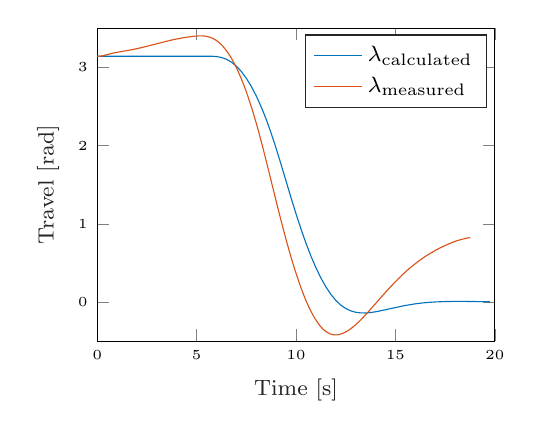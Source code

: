 % This file was created by matlab2tikz.
%
%The latest updates can be retrieved from
%  http://www.mathworks.com/matlabcentral/fileexchange/22022-matlab2tikz-matlab2tikz
%where you can also make suggestions and rate matlab2tikz.
%
\definecolor{mycolor1}{rgb}{0.0,0.447,0.741}%
\definecolor{mycolor2}{rgb}{0.85,0.325,0.098}%
%
\begin{tikzpicture}

\begin{axis}[%
width=5.05cm,
height=3.975cm,
at={(0cm,0cm)},
scale only axis,
xmin=0,
xmax=20,
xlabel style={font=\color{white!15!black}},
xlabel={\footnotesize{Time [s]}},
ymin=-0.5,
ymax=3.5,
ylabel style={font=\color{white!15!black}},
ylabel={\footnotesize{Travel [rad]}},
ticklabel style = {font = \tiny},
axis background/.style={fill=white},
legend style={legend cell align=left, align=left, draw=white!15!black, font = \footnotesize}
]
\addplot [color=mycolor1]
  table[row sep=crcr]{%
0	3.142\\
5.75	3.142\\
6	3.138\\
6.25	3.126\\
6.5	3.103\\
6.75	3.067\\
7	3.014\\
7.25	2.946\\
7.5	2.86\\
7.75	2.756\\
8	2.634\\
8.25	2.493\\
8.5	2.335\\
8.75	2.157\\
9	1.963\\
9.25	1.756\\
9.75	1.332\\
10	1.127\\
10.25	0.933\\
10.5	0.752\\
10.75	0.587\\
11	0.439\\
11.25	0.308\\
11.5	0.194\\
11.75	0.099\\
12	0.022\\
12.25	-0.038\\
12.5	-0.082\\
12.75	-0.112\\
13	-0.13\\
13.25	-0.138\\
13.5	-0.139\\
13.75	-0.133\\
14	-0.124\\
14.25	-0.111\\
15.5	-0.043\\
16	-0.022\\
16.5	-0.007\\
17	0.002\\
17.5	0.007\\
18	0.009\\
18.75	0.008\\
19.75	0.004\\
};
\addlegendentry{$\lambda{}_{\text{calculated}}$}

\addplot [color=mycolor2]
  table[row sep=crcr]{%
0	3.142\\
0.136	3.142\\
0.142	3.143\\
0.19	3.144\\
0.196	3.145\\
0.226	3.145\\
0.232	3.146\\
0.26	3.147\\
0.266	3.148\\
0.29	3.148\\
0.296	3.149\\
0.316	3.15\\
0.322	3.151\\
0.338	3.152\\
0.344	3.152\\
0.364	3.153\\
0.37	3.154\\
0.39	3.155\\
0.396	3.155\\
0.416	3.156\\
0.424	3.158\\
0.446	3.158\\
0.452	3.159\\
0.472	3.16\\
0.48	3.162\\
0.504	3.162\\
0.51	3.163\\
0.522	3.164\\
0.528	3.165\\
0.548	3.165\\
0.554	3.166\\
0.568	3.167\\
0.574	3.168\\
0.592	3.168\\
0.598	3.169\\
0.616	3.17\\
0.622	3.171\\
0.636	3.172\\
0.642	3.172\\
0.66	3.173\\
0.666	3.174\\
0.686	3.175\\
0.692	3.175\\
0.708	3.176\\
0.714	3.177\\
0.734	3.178\\
0.74	3.178\\
0.758	3.179\\
0.764	3.18\\
0.784	3.181\\
0.79	3.181\\
0.812	3.182\\
0.818	3.183\\
0.836	3.184\\
0.842	3.185\\
0.866	3.185\\
0.872	3.186\\
0.896	3.187\\
0.902	3.188\\
0.924	3.188\\
0.93	3.189\\
0.956	3.19\\
0.962	3.191\\
0.986	3.191\\
0.992	3.192\\
1.02	3.193\\
1.026	3.194\\
1.052	3.195\\
1.058	3.195\\
1.086	3.196\\
1.092	3.197\\
1.12	3.198\\
1.126	3.198\\
1.154	3.199\\
1.16	3.2\\
1.19	3.201\\
1.196	3.201\\
1.226	3.202\\
1.232	3.203\\
1.262	3.204\\
1.268	3.204\\
1.298	3.205\\
1.304	3.206\\
1.336	3.207\\
1.342	3.208\\
1.372	3.208\\
1.378	3.209\\
1.408	3.21\\
1.414	3.211\\
1.444	3.211\\
1.45	3.212\\
1.48	3.213\\
1.486	3.214\\
1.514	3.214\\
1.52	3.215\\
1.55	3.216\\
1.556	3.217\\
1.584	3.218\\
1.59	3.218\\
1.616	3.219\\
1.622	3.22\\
1.65	3.221\\
1.656	3.221\\
1.682	3.222\\
1.688	3.223\\
1.714	3.224\\
1.72	3.224\\
1.742	3.225\\
1.748	3.226\\
1.776	3.227\\
1.782	3.227\\
1.804	3.228\\
1.81	3.229\\
1.832	3.23\\
1.838	3.231\\
1.864	3.231\\
1.87	3.232\\
1.89	3.233\\
1.896	3.234\\
1.918	3.234\\
1.924	3.235\\
1.948	3.236\\
1.954	3.237\\
1.974	3.237\\
1.98	3.238\\
2.002	3.239\\
2.008	3.24\\
2.03	3.241\\
2.036	3.241\\
2.054	3.242\\
2.06	3.243\\
2.08	3.244\\
2.086	3.244\\
2.108	3.245\\
2.114	3.246\\
2.134	3.247\\
2.14	3.247\\
2.16	3.248\\
2.166	3.249\\
2.184	3.25\\
2.19	3.251\\
2.212	3.251\\
2.218	3.252\\
2.234	3.253\\
2.24	3.254\\
2.26	3.254\\
2.266	3.255\\
2.288	3.256\\
2.294	3.257\\
2.31	3.257\\
2.316	3.258\\
2.336	3.259\\
2.342	3.26\\
2.362	3.26\\
2.368	3.261\\
2.384	3.262\\
2.39	3.263\\
2.412	3.264\\
2.418	3.264\\
2.434	3.265\\
2.44	3.266\\
2.458	3.267\\
2.464	3.267\\
2.484	3.268\\
2.49	3.269\\
2.506	3.27\\
2.512	3.27\\
2.532	3.271\\
2.538	3.272\\
2.554	3.273\\
2.56	3.274\\
2.58	3.274\\
2.586	3.275\\
2.602	3.276\\
2.608	3.277\\
2.626	3.277\\
2.632	3.278\\
2.65	3.279\\
2.656	3.28\\
2.674	3.28\\
2.68	3.281\\
2.7	3.282\\
2.706	3.283\\
2.72	3.283\\
2.726	3.284\\
2.746	3.285\\
2.752	3.286\\
2.768	3.287\\
2.774	3.287\\
2.794	3.288\\
2.8	3.289\\
2.814	3.29\\
2.82	3.29\\
2.84	3.291\\
2.846	3.292\\
2.862	3.293\\
2.868	3.293\\
2.886	3.294\\
2.892	3.295\\
2.908	3.296\\
2.914	3.297\\
2.934	3.297\\
2.94	3.298\\
2.954	3.299\\
2.96	3.3\\
2.98	3.3\\
2.986	3.301\\
3	3.302\\
3.006	3.303\\
3.026	3.303\\
3.032	3.304\\
3.048	3.305\\
3.054	3.306\\
3.074	3.306\\
3.08	3.307\\
3.094	3.308\\
3.1	3.309\\
3.12	3.31\\
3.126	3.31\\
3.142	3.311\\
3.148	3.312\\
3.166	3.313\\
3.172	3.313\\
3.188	3.314\\
3.194	3.315\\
3.214	3.316\\
3.22	3.316\\
3.238	3.317\\
3.244	3.318\\
3.26	3.319\\
3.266	3.32\\
3.286	3.32\\
3.292	3.321\\
3.308	3.322\\
3.314	3.323\\
3.334	3.323\\
3.34	3.324\\
3.356	3.325\\
3.362	3.326\\
3.38	3.326\\
3.386	3.327\\
3.406	3.328\\
3.412	3.329\\
3.428	3.33\\
3.434	3.33\\
3.454	3.331\\
3.46	3.332\\
3.48	3.333\\
3.486	3.333\\
3.504	3.334\\
3.51	3.335\\
3.53	3.336\\
3.536	3.336\\
3.556	3.337\\
3.562	3.338\\
3.578	3.339\\
3.584	3.339\\
3.606	3.34\\
3.612	3.341\\
3.632	3.342\\
3.638	3.343\\
3.658	3.343\\
3.664	3.344\\
3.682	3.345\\
3.688	3.346\\
3.71	3.346\\
3.716	3.347\\
3.736	3.348\\
3.742	3.349\\
3.764	3.349\\
3.77	3.35\\
3.79	3.351\\
3.796	3.352\\
3.818	3.353\\
3.824	3.353\\
3.844	3.354\\
3.85	3.355\\
3.874	3.356\\
3.88	3.356\\
3.902	3.357\\
3.908	3.358\\
3.932	3.359\\
3.938	3.359\\
3.96	3.36\\
3.966	3.361\\
3.99	3.362\\
3.996	3.362\\
4.02	3.363\\
4.026	3.364\\
4.05	3.365\\
4.056	3.366\\
4.082	3.366\\
4.088	3.367\\
4.114	3.368\\
4.12	3.369\\
4.146	3.369\\
4.152	3.37\\
4.18	3.371\\
4.186	3.372\\
4.212	3.372\\
4.218	3.373\\
4.246	3.374\\
4.252	3.375\\
4.282	3.376\\
4.288	3.376\\
4.314	3.377\\
4.32	3.378\\
4.35	3.379\\
4.356	3.379\\
4.388	3.38\\
4.394	3.381\\
4.428	3.382\\
4.434	3.382\\
4.464	3.383\\
4.47	3.384\\
4.506	3.385\\
4.512	3.385\\
4.548	3.386\\
4.554	3.387\\
4.592	3.388\\
4.598	3.389\\
4.636	3.389\\
4.642	3.39\\
4.682	3.391\\
4.688	3.392\\
4.732	3.392\\
4.738	3.393\\
4.784	3.394\\
4.79	3.395\\
4.842	3.395\\
4.848	3.396\\
4.9	3.397\\
4.906	3.398\\
4.964	3.399\\
4.97	3.399\\
5.04	3.4\\
5.046	3.401\\
5.146	3.402\\
5.152	3.402\\
5.346	3.402\\
5.352	3.401\\
5.404	3.4\\
5.41	3.399\\
5.45	3.399\\
5.456	3.398\\
5.482	3.397\\
5.488	3.396\\
5.512	3.395\\
5.518	3.395\\
5.538	3.394\\
5.544	3.393\\
5.564	3.392\\
5.57	3.392\\
5.584	3.391\\
5.59	3.39\\
5.608	3.389\\
5.614	3.389\\
5.626	3.388\\
5.632	3.387\\
5.644	3.386\\
5.65	3.385\\
5.664	3.385\\
5.67	3.384\\
5.682	3.383\\
5.69	3.382\\
5.704	3.381\\
5.71	3.38\\
5.72	3.379\\
5.726	3.379\\
5.736	3.378\\
5.742	3.377\\
5.75	3.376\\
5.756	3.376\\
5.764	3.375\\
5.77	3.374\\
5.778	3.373\\
5.786	3.372\\
5.798	3.371\\
5.806	3.369\\
5.816	3.369\\
5.824	3.367\\
5.836	3.366\\
5.844	3.365\\
5.852	3.364\\
5.86	3.362\\
5.868	3.362\\
5.876	3.36\\
5.886	3.359\\
5.894	3.358\\
5.902	3.357\\
5.91	3.356\\
5.916	3.355\\
5.924	3.353\\
5.932	3.353\\
5.94	3.351\\
5.946	3.35\\
5.954	3.349\\
5.96	3.348\\
5.968	3.346\\
5.974	3.346\\
5.982	3.344\\
5.988	3.343\\
5.996	3.342\\
6	3.341\\
6.008	3.339\\
6.014	3.339\\
6.022	3.337\\
6.026	3.336\\
6.034	3.335\\
6.04	3.334\\
6.05	3.332\\
6.056	3.331\\
6.066	3.329\\
6.07	3.328\\
6.078	3.326\\
6.082	3.326\\
6.092	3.323\\
6.098	3.323\\
6.108	3.32\\
6.112	3.32\\
6.122	3.317\\
6.126	3.316\\
6.136	3.314\\
6.14	3.313\\
6.15	3.311\\
6.154	3.31\\
6.164	3.308\\
6.168	3.307\\
6.18	3.304\\
6.184	3.303\\
6.196	3.3\\
6.2	3.3\\
6.212	3.297\\
6.216	3.296\\
6.23	3.292\\
6.236	3.291\\
6.252	3.287\\
6.256	3.286\\
6.272	3.281\\
6.278	3.28\\
6.298	3.274\\
6.302	3.274\\
6.318	3.269\\
6.322	3.268\\
6.342	3.262\\
6.346	3.261\\
6.366	3.255\\
6.37	3.254\\
6.394	3.247\\
6.398	3.246\\
6.428	3.236\\
6.432	3.235\\
6.466	3.224\\
6.47	3.223\\
6.522	3.204\\
6.526	3.204\\
6.736	3.122\\
6.742	3.119\\
6.778	3.103\\
6.784	3.1\\
6.812	3.088\\
6.818	3.085\\
6.84	3.075\\
6.846	3.072\\
6.866	3.063\\
6.872	3.06\\
6.89	3.051\\
6.898	3.046\\
6.918	3.037\\
6.926	3.033\\
6.944	3.024\\
6.952	3.02\\
6.968	3.012\\
6.976	3.007\\
6.99	3.0\\
6.998	2.996\\
7.012	2.989\\
7.02	2.984\\
7.032	2.978\\
7.04	2.974\\
7.052	2.967\\
7.062	2.961\\
7.074	2.955\\
7.082	2.951\\
7.09	2.946\\
7.098	2.941\\
7.108	2.936\\
7.118	2.93\\
7.13	2.924\\
7.14	2.918\\
7.148	2.913\\
7.158	2.907\\
7.168	2.902\\
7.18	2.894\\
7.19	2.888\\
7.202	2.881\\
7.21	2.876\\
7.22	2.87\\
7.228	2.865\\
7.24	2.858\\
7.248	2.853\\
7.26	2.846\\
7.268	2.841\\
7.284	2.83\\
7.292	2.826\\
7.306	2.816\\
7.312	2.813\\
7.326	2.803\\
7.334	2.799\\
7.352	2.786\\
7.358	2.783\\
7.374	2.772\\
7.382	2.767\\
7.406	2.75\\
7.412	2.747\\
7.432	2.733\\
7.438	2.729\\
7.462	2.712\\
7.468	2.708\\
7.498	2.687\\
7.504	2.683\\
7.544	2.654\\
7.55	2.65\\
7.796	2.46\\
7.804	2.453\\
7.836	2.427\\
7.844	2.42\\
7.868	2.4\\
7.876	2.393\\
7.896	2.376\\
7.904	2.369\\
7.922	2.354\\
7.932	2.345\\
7.952	2.328\\
7.962	2.319\\
7.98	2.303\\
7.99	2.294\\
8.006	2.28\\
8.016	2.271\\
8.028	2.26\\
8.038	2.251\\
8.052	2.239\\
8.062	2.23\\
8.072	2.22\\
8.082	2.211\\
8.094	2.2\\
8.106	2.189\\
8.116	2.18\\
8.128	2.168\\
8.14	2.158\\
8.152	2.146\\
8.164	2.135\\
8.178	2.121\\
8.188	2.112\\
8.202	2.098\\
8.212	2.089\\
8.226	2.075\\
8.236	2.066\\
8.25	2.052\\
8.26	2.043\\
8.276	2.027\\
8.286	2.018\\
8.302	2.002\\
8.31	1.994\\
8.326	1.978\\
8.336	1.969\\
8.354	1.95\\
8.362	1.943\\
8.378	1.927\\
8.386	1.919\\
8.404	1.901\\
8.412	1.893\\
8.432	1.872\\
8.44	1.865\\
8.46	1.844\\
8.468	1.836\\
8.488	1.815\\
8.496	1.808\\
8.518	1.785\\
8.526	1.777\\
8.546	1.756\\
8.554	1.749\\
8.578	1.723\\
8.586	1.716\\
8.608	1.693\\
8.616	1.685\\
8.64	1.66\\
8.648	1.652\\
8.672	1.627\\
8.68	1.619\\
8.704	1.594\\
8.712	1.586\\
8.736	1.561\\
8.744	1.553\\
8.77	1.526\\
8.778	1.518\\
8.802	1.493\\
8.81	1.485\\
8.834	1.46\\
8.842	1.452\\
8.866	1.427\\
8.874	1.419\\
8.898	1.394\\
8.906	1.386\\
8.93	1.361\\
8.938	1.353\\
8.96	1.33\\
8.968	1.322\\
8.99	1.299\\
8.998	1.292\\
9.02	1.269\\
9.028	1.261\\
9.048	1.24\\
9.056	1.233\\
9.076	1.212\\
9.084	1.204\\
9.104	1.183\\
9.112	1.176\\
9.13	1.157\\
9.138	1.15\\
9.156	1.131\\
9.164	1.124\\
9.182	1.105\\
9.19	1.098\\
9.206	1.081\\
9.214	1.074\\
9.23	1.058\\
9.238	1.05\\
9.254	1.034\\
9.262	1.026\\
9.278	1.01\\
9.288	1.001\\
9.304	0.985\\
9.314	0.976\\
9.33	0.96\\
9.34	0.95\\
9.354	0.936\\
9.364	0.927\\
9.38	0.911\\
9.39	0.902\\
9.402	0.89\\
9.412	0.881\\
9.426	0.867\\
9.436	0.858\\
9.448	0.847\\
9.458	0.838\\
9.47	0.826\\
9.48	0.817\\
9.492	0.805\\
9.504	0.795\\
9.516	0.783\\
9.528	0.772\\
9.54	0.761\\
9.552	0.75\\
9.564	0.739\\
9.578	0.726\\
9.588	0.717\\
9.6	0.706\\
9.612	0.695\\
9.628	0.681\\
9.638	0.672\\
9.652	0.66\\
9.662	0.65\\
9.678	0.637\\
9.688	0.627\\
9.704	0.614\\
9.714	0.604\\
9.734	0.588\\
9.744	0.578\\
9.766	0.56\\
9.776	0.551\\
9.8	0.531\\
9.808	0.524\\
9.83	0.505\\
9.838	0.499\\
9.866	0.476\\
9.874	0.469\\
9.908	0.441\\
9.916	0.434\\
9.972	0.39\\
9.98	0.383\\
10.172	0.237\\
10.178	0.233\\
10.216	0.206\\
10.222	0.202\\
10.252	0.18\\
10.258	0.176\\
10.282	0.16\\
10.288	0.156\\
10.308	0.142\\
10.314	0.138\\
10.332	0.126\\
10.338	0.122\\
10.354	0.111\\
10.362	0.107\\
10.38	0.094\\
10.388	0.09\\
10.404	0.079\\
10.41	0.075\\
10.422	0.067\\
10.43	0.063\\
10.444	0.054\\
10.452	0.049\\
10.464	0.041\\
10.472	0.037\\
10.484	0.029\\
10.492	0.025\\
10.504	0.017\\
10.514	0.012\\
10.526	0.004\\
10.536	-0.002\\
10.546	-0.008\\
10.554	-0.012\\
10.564	-0.018\\
10.574	-0.024\\
10.582	-0.028\\
10.592	-0.034\\
10.602	-0.04\\
10.614	-0.046\\
10.624	-0.052\\
10.636	-0.058\\
10.644	-0.063\\
10.656	-0.069\\
10.664	-0.074\\
10.676	-0.08\\
10.684	-0.084\\
10.698	-0.091\\
10.706	-0.096\\
10.72	-0.103\\
10.728	-0.107\\
10.746	-0.116\\
10.754	-0.12\\
10.774	-0.13\\
10.782	-0.134\\
10.804	-0.144\\
10.81	-0.147\\
10.83	-0.156\\
10.836	-0.16\\
10.86	-0.17\\
10.866	-0.173\\
10.894	-0.186\\
10.9	-0.189\\
10.946	-0.208\\
10.952	-0.211\\
11.152	-0.286\\
11.156	-0.287\\
11.188	-0.298\\
11.192	-0.298\\
11.22	-0.308\\
11.224	-0.308\\
11.246	-0.315\\
11.25	-0.316\\
11.272	-0.323\\
11.276	-0.324\\
11.292	-0.328\\
11.296	-0.329\\
11.312	-0.334\\
11.316	-0.334\\
11.33	-0.338\\
11.334	-0.339\\
11.348	-0.343\\
11.352	-0.344\\
11.366	-0.347\\
11.372	-0.348\\
11.386	-0.352\\
11.392	-0.353\\
11.406	-0.357\\
11.412	-0.357\\
11.424	-0.36\\
11.43	-0.361\\
11.442	-0.364\\
11.448	-0.365\\
11.46	-0.368\\
11.466	-0.369\\
11.476	-0.371\\
11.482	-0.372\\
11.492	-0.374\\
11.498	-0.375\\
11.506	-0.377\\
11.512	-0.377\\
11.522	-0.38\\
11.528	-0.38\\
11.536	-0.382\\
11.542	-0.383\\
11.55	-0.384\\
11.556	-0.385\\
11.564	-0.387\\
11.57	-0.387\\
11.578	-0.389\\
11.586	-0.39\\
11.594	-0.391\\
11.602	-0.392\\
11.61	-0.393\\
11.618	-0.394\\
11.624	-0.395\\
11.63	-0.396\\
11.638	-0.397\\
11.648	-0.398\\
11.656	-0.4\\
11.668	-0.4\\
11.676	-0.402\\
11.688	-0.403\\
11.694	-0.403\\
11.702	-0.404\\
11.708	-0.405\\
11.718	-0.406\\
11.724	-0.407\\
11.734	-0.407\\
11.74	-0.408\\
11.754	-0.409\\
11.76	-0.41\\
11.772	-0.41\\
11.778	-0.411\\
11.792	-0.412\\
11.798	-0.413\\
11.816	-0.413\\
11.822	-0.414\\
11.844	-0.415\\
11.85	-0.416\\
11.882	-0.416\\
11.888	-0.417\\
11.94	-0.418\\
11.946	-0.419\\
12.076	-0.418\\
12.082	-0.417\\
12.118	-0.416\\
12.124	-0.416\\
12.152	-0.415\\
12.158	-0.414\\
12.18	-0.413\\
12.186	-0.413\\
12.206	-0.412\\
12.212	-0.411\\
12.228	-0.41\\
12.234	-0.41\\
12.248	-0.409\\
12.254	-0.408\\
12.266	-0.407\\
12.272	-0.407\\
12.286	-0.406\\
12.292	-0.405\\
12.304	-0.404\\
12.312	-0.403\\
12.326	-0.402\\
12.332	-0.401\\
12.342	-0.4\\
12.348	-0.4\\
12.356	-0.399\\
12.362	-0.398\\
12.372	-0.397\\
12.378	-0.397\\
12.386	-0.396\\
12.392	-0.395\\
12.398	-0.394\\
12.404	-0.393\\
12.412	-0.393\\
12.418	-0.392\\
12.426	-0.391\\
12.434	-0.39\\
12.444	-0.389\\
12.452	-0.387\\
12.462	-0.387\\
12.47	-0.385\\
12.48	-0.384\\
12.488	-0.383\\
12.496	-0.382\\
12.504	-0.38\\
12.514	-0.38\\
12.522	-0.378\\
12.53	-0.377\\
12.538	-0.376\\
12.544	-0.375\\
12.552	-0.374\\
12.56	-0.373\\
12.568	-0.371\\
12.576	-0.37\\
12.584	-0.369\\
12.59	-0.368\\
12.598	-0.367\\
12.604	-0.366\\
12.612	-0.364\\
12.618	-0.364\\
12.626	-0.362\\
12.632	-0.361\\
12.64	-0.36\\
12.646	-0.359\\
12.654	-0.357\\
12.66	-0.357\\
12.668	-0.355\\
12.674	-0.354\\
12.684	-0.352\\
12.692	-0.351\\
12.702	-0.349\\
12.708	-0.348\\
12.716	-0.347\\
12.722	-0.346\\
12.732	-0.344\\
12.738	-0.343\\
12.748	-0.341\\
12.754	-0.34\\
12.764	-0.337\\
12.77	-0.337\\
12.78	-0.334\\
12.786	-0.334\\
12.796	-0.331\\
12.802	-0.331\\
12.812	-0.328\\
12.818	-0.328\\
12.828	-0.325\\
12.834	-0.324\\
12.846	-0.321\\
12.852	-0.321\\
12.862	-0.318\\
12.866	-0.318\\
12.876	-0.315\\
12.882	-0.314\\
12.894	-0.311\\
12.9	-0.311\\
12.912	-0.308\\
12.918	-0.307\\
12.93	-0.304\\
12.936	-0.303\\
12.948	-0.3\\
12.952	-0.299\\
12.962	-0.297\\
12.966	-0.296\\
12.976	-0.294\\
12.98	-0.293\\
12.99	-0.291\\
12.994	-0.29\\
13.006	-0.287\\
13.012	-0.286\\
13.026	-0.282\\
13.032	-0.281\\
13.046	-0.278\\
13.052	-0.277\\
13.066	-0.273\\
13.07	-0.272\\
13.082	-0.269\\
13.086	-0.268\\
13.098	-0.265\\
13.102	-0.265\\
13.114	-0.262\\
13.118	-0.261\\
13.13	-0.258\\
13.134	-0.257\\
13.146	-0.254\\
13.15	-0.253\\
13.164	-0.249\\
13.168	-0.249\\
13.18	-0.245\\
13.184	-0.245\\
13.198	-0.241\\
13.202	-0.24\\
13.216	-0.236\\
13.222	-0.235\\
13.238	-0.231\\
13.242	-0.23\\
13.256	-0.226\\
13.26	-0.225\\
13.276	-0.221\\
13.282	-0.22\\
13.3	-0.215\\
13.304	-0.214\\
13.318	-0.21\\
13.322	-0.209\\
13.338	-0.205\\
13.342	-0.204\\
13.356	-0.2\\
13.36	-0.199\\
13.376	-0.195\\
13.38	-0.194\\
13.396	-0.189\\
13.4	-0.189\\
13.416	-0.184\\
13.42	-0.183\\
13.436	-0.179\\
13.44	-0.178\\
13.456	-0.173\\
13.46	-0.173\\
13.48	-0.166\\
13.484	-0.166\\
13.5	-0.161\\
13.504	-0.16\\
13.522	-0.155\\
13.526	-0.154\\
13.542	-0.15\\
13.546	-0.149\\
13.564	-0.143\\
13.568	-0.143\\
13.586	-0.137\\
13.59	-0.137\\
13.61	-0.13\\
13.614	-0.13\\
13.632	-0.124\\
13.636	-0.123\\
13.656	-0.117\\
13.66	-0.117\\
13.678	-0.111\\
13.682	-0.11\\
13.702	-0.104\\
13.706	-0.104\\
13.726	-0.097\\
13.73	-0.097\\
13.748	-0.091\\
13.752	-0.091\\
13.772	-0.084\\
13.776	-0.084\\
13.796	-0.077\\
13.8	-0.077\\
13.82	-0.071\\
13.824	-0.07\\
13.844	-0.064\\
13.848	-0.063\\
13.87	-0.056\\
13.874	-0.055\\
13.892	-0.05\\
13.896	-0.049\\
13.918	-0.042\\
13.922	-0.041\\
13.942	-0.035\\
13.946	-0.035\\
13.966	-0.028\\
13.97	-0.028\\
13.992	-0.021\\
13.996	-0.02\\
14.016	-0.014\\
14.02	-0.013\\
14.04	-0.007\\
14.044	-0.006\\
14.066	0.001\\
14.07	0.002\\
14.09	0.008\\
14.094	0.008\\
14.114	0.015\\
14.118	0.015\\
14.14	0.022\\
14.144	0.023\\
14.164	0.029\\
14.168	0.03\\
14.188	0.036\\
14.192	0.037\\
14.212	0.043\\
14.216	0.044\\
14.236	0.05\\
14.24	0.051\\
14.26	0.057\\
14.264	0.058\\
14.284	0.064\\
14.288	0.064\\
14.308	0.071\\
14.312	0.071\\
14.33	0.077\\
14.334	0.077\\
14.354	0.084\\
14.358	0.084\\
14.378	0.091\\
14.382	0.091\\
14.4	0.097\\
14.404	0.097\\
14.424	0.104\\
14.428	0.104\\
14.446	0.11\\
14.45	0.11\\
14.47	0.117\\
14.474	0.117\\
14.492	0.123\\
14.496	0.123\\
14.516	0.13\\
14.52	0.13\\
14.538	0.136\\
14.542	0.137\\
14.56	0.142\\
14.564	0.143\\
14.582	0.148\\
14.586	0.149\\
14.604	0.154\\
14.608	0.155\\
14.626	0.16\\
14.63	0.161\\
14.648	0.166\\
14.652	0.167\\
14.67	0.173\\
14.674	0.173\\
14.69	0.178\\
14.694	0.179\\
14.712	0.184\\
14.716	0.185\\
14.732	0.189\\
14.736	0.19\\
14.756	0.196\\
14.76	0.197\\
14.776	0.202\\
14.78	0.202\\
14.798	0.208\\
14.802	0.209\\
14.816	0.212\\
14.82	0.213\\
14.838	0.219\\
14.842	0.219\\
14.858	0.224\\
14.862	0.225\\
14.878	0.229\\
14.882	0.23\\
14.898	0.235\\
14.902	0.235\\
14.918	0.24\\
14.922	0.241\\
14.936	0.245\\
14.94	0.245\\
14.956	0.25\\
14.96	0.251\\
14.976	0.255\\
14.982	0.256\\
15	0.262\\
15.004	0.262\\
15.018	0.266\\
15.022	0.267\\
15.038	0.272\\
15.042	0.272\\
15.056	0.276\\
15.06	0.277\\
15.074	0.281\\
15.078	0.281\\
15.094	0.286\\
15.1	0.287\\
15.116	0.291\\
15.12	0.292\\
15.134	0.296\\
15.138	0.297\\
15.152	0.301\\
15.156	0.301\\
15.17	0.305\\
15.176	0.306\\
15.192	0.311\\
15.196	0.311\\
15.21	0.315\\
15.214	0.316\\
15.228	0.32\\
15.234	0.321\\
15.25	0.325\\
15.254	0.326\\
15.266	0.329\\
15.27	0.33\\
15.284	0.334\\
15.29	0.334\\
15.304	0.338\\
15.308	0.339\\
15.322	0.343\\
15.326	0.344\\
15.338	0.347\\
15.342	0.347\\
15.354	0.351\\
15.358	0.351\\
15.37	0.354\\
15.374	0.355\\
15.386	0.358\\
15.39	0.359\\
15.402	0.362\\
15.408	0.363\\
15.422	0.367\\
15.426	0.367\\
15.438	0.37\\
15.442	0.371\\
15.454	0.374\\
15.458	0.375\\
15.47	0.378\\
15.476	0.379\\
15.49	0.383\\
15.496	0.383\\
15.51	0.387\\
15.516	0.388\\
15.53	0.392\\
15.534	0.393\\
15.544	0.395\\
15.548	0.396\\
15.558	0.398\\
15.562	0.399\\
15.574	0.402\\
15.58	0.403\\
15.594	0.407\\
15.6	0.407\\
15.612	0.41\\
15.616	0.411\\
15.626	0.413\\
15.63	0.414\\
15.64	0.416\\
15.644	0.417\\
15.654	0.42\\
15.658	0.42\\
15.668	0.423\\
15.672	0.423\\
15.682	0.426\\
15.686	0.426\\
15.696	0.429\\
15.7	0.43\\
15.71	0.432\\
15.714	0.433\\
15.724	0.435\\
15.73	0.436\\
15.742	0.439\\
15.746	0.439\\
15.756	0.442\\
15.762	0.443\\
15.774	0.446\\
15.78	0.446\\
15.792	0.449\\
15.798	0.45\\
15.81	0.453\\
15.816	0.454\\
15.826	0.456\\
15.83	0.457\\
15.84	0.459\\
15.846	0.46\\
15.856	0.462\\
15.86	0.463\\
15.87	0.466\\
15.876	0.466\\
15.886	0.469\\
15.89	0.469\\
15.9	0.472\\
15.906	0.472\\
15.916	0.475\\
15.92	0.476\\
15.93	0.478\\
15.936	0.479\\
15.946	0.481\\
15.952	0.482\\
15.962	0.484\\
15.966	0.485\\
15.976	0.487\\
15.982	0.488\\
15.992	0.49\\
15.998	0.491\\
16.008	0.493\\
16.014	0.494\\
16.024	0.496\\
16.03	0.497\\
16.04	0.499\\
16.046	0.5\\
16.056	0.502\\
16.062	0.503\\
16.072	0.505\\
16.078	0.506\\
16.088	0.509\\
16.092	0.509\\
16.102	0.512\\
16.11	0.512\\
16.12	0.515\\
16.126	0.515\\
16.136	0.518\\
16.142	0.518\\
16.152	0.521\\
16.158	0.522\\
16.168	0.524\\
16.174	0.525\\
16.184	0.527\\
16.19	0.528\\
16.198	0.529\\
16.204	0.53\\
16.214	0.532\\
16.22	0.533\\
16.23	0.535\\
16.238	0.536\\
16.248	0.538\\
16.254	0.539\\
16.264	0.541\\
16.272	0.542\\
16.282	0.545\\
16.288	0.545\\
16.298	0.548\\
16.306	0.548\\
16.316	0.551\\
16.322	0.551\\
16.33	0.553\\
16.334	0.554\\
16.342	0.555\\
16.348	0.556\\
16.356	0.558\\
16.362	0.558\\
16.372	0.561\\
16.378	0.561\\
16.386	0.563\\
16.392	0.564\\
16.4	0.565\\
16.406	0.566\\
16.416	0.568\\
16.422	0.569\\
16.43	0.571\\
16.436	0.571\\
16.444	0.573\\
16.45	0.574\\
16.458	0.575\\
16.464	0.576\\
16.474	0.578\\
16.482	0.579\\
16.492	0.581\\
16.5	0.582\\
16.51	0.584\\
16.518	0.585\\
16.526	0.587\\
16.532	0.588\\
16.542	0.59\\
16.55	0.591\\
16.558	0.592\\
16.564	0.593\\
16.572	0.594\\
16.578	0.595\\
16.586	0.597\\
16.594	0.597\\
16.604	0.6\\
16.612	0.601\\
16.62	0.602\\
16.626	0.603\\
16.634	0.604\\
16.64	0.605\\
16.648	0.607\\
16.654	0.607\\
16.662	0.609\\
16.67	0.61\\
16.678	0.611\\
16.684	0.612\\
16.692	0.614\\
16.698	0.614\\
16.706	0.616\\
16.714	0.617\\
16.722	0.618\\
16.728	0.619\\
16.736	0.62\\
16.744	0.621\\
16.752	0.623\\
16.758	0.624\\
16.766	0.625\\
16.774	0.626\\
16.782	0.627\\
16.788	0.628\\
16.796	0.63\\
16.804	0.63\\
16.812	0.632\\
16.82	0.633\\
16.828	0.634\\
16.834	0.635\\
16.842	0.637\\
16.85	0.637\\
16.858	0.639\\
16.866	0.64\\
16.874	0.641\\
16.882	0.642\\
16.89	0.644\\
16.898	0.644\\
16.906	0.646\\
16.914	0.647\\
16.922	0.648\\
16.93	0.649\\
16.938	0.65\\
16.946	0.651\\
16.954	0.653\\
16.962	0.653\\
16.97	0.655\\
16.978	0.656\\
16.986	0.657\\
16.994	0.658\\
17.002	0.66\\
17.01	0.66\\
17.018	0.662\\
17.026	0.663\\
17.034	0.664\\
17.044	0.665\\
17.052	0.667\\
17.06	0.667\\
17.068	0.669\\
17.076	0.67\\
17.084	0.671\\
17.094	0.672\\
17.102	0.673\\
17.11	0.674\\
17.118	0.676\\
17.128	0.676\\
17.136	0.678\\
17.146	0.679\\
17.154	0.68\\
17.162	0.681\\
17.17	0.683\\
17.18	0.683\\
17.188	0.685\\
17.198	0.686\\
17.206	0.687\\
17.214	0.688\\
17.22	0.689\\
17.228	0.69\\
17.236	0.691\\
17.244	0.692\\
17.25	0.693\\
17.256	0.693\\
17.264	0.695\\
17.274	0.696\\
17.282	0.697\\
17.292	0.698\\
17.298	0.699\\
17.304	0.699\\
17.31	0.7\\
17.318	0.701\\
17.326	0.703\\
17.336	0.703\\
17.344	0.705\\
17.354	0.706\\
17.362	0.707\\
17.374	0.708\\
17.382	0.709\\
17.392	0.71\\
17.398	0.711\\
17.404	0.712\\
17.41	0.713\\
17.418	0.713\\
17.426	0.715\\
17.436	0.716\\
17.442	0.716\\
17.45	0.717\\
17.458	0.719\\
17.47	0.719\\
17.478	0.721\\
17.49	0.722\\
17.498	0.723\\
17.508	0.724\\
17.514	0.725\\
17.522	0.726\\
17.53	0.727\\
17.542	0.728\\
17.55	0.729\\
17.562	0.73\\
17.57	0.732\\
17.582	0.732\\
17.59	0.734\\
17.602	0.735\\
17.608	0.736\\
17.616	0.736\\
17.624	0.738\\
17.638	0.739\\
17.646	0.74\\
17.658	0.741\\
17.664	0.742\\
17.672	0.742\\
17.678	0.743\\
17.686	0.744\\
17.692	0.745\\
17.7	0.746\\
17.706	0.746\\
17.714	0.747\\
17.72	0.748\\
17.728	0.749\\
17.734	0.749\\
17.744	0.75\\
17.75	0.751\\
17.758	0.752\\
17.764	0.752\\
17.772	0.753\\
17.778	0.754\\
17.786	0.755\\
17.792	0.755\\
17.802	0.756\\
17.808	0.757\\
17.816	0.758\\
17.822	0.759\\
17.832	0.759\\
17.838	0.76\\
17.846	0.761\\
17.852	0.762\\
17.862	0.762\\
17.868	0.763\\
17.878	0.764\\
17.884	0.765\\
17.894	0.765\\
17.9	0.766\\
17.908	0.767\\
17.914	0.768\\
17.924	0.769\\
17.93	0.769\\
17.94	0.77\\
17.946	0.771\\
17.956	0.772\\
17.962	0.772\\
17.972	0.773\\
17.978	0.774\\
17.99	0.775\\
17.996	0.775\\
18.006	0.776\\
18.012	0.777\\
18.022	0.778\\
18.028	0.778\\
18.038	0.779\\
18.044	0.78\\
18.056	0.781\\
18.062	0.782\\
18.074	0.782\\
18.08	0.783\\
18.092	0.784\\
18.098	0.785\\
18.11	0.785\\
18.116	0.786\\
18.132	0.787\\
18.138	0.788\\
18.152	0.788\\
18.158	0.789\\
18.172	0.79\\
18.178	0.791\\
18.194	0.792\\
18.2	0.792\\
18.216	0.793\\
18.222	0.794\\
18.24	0.795\\
18.246	0.795\\
18.264	0.796\\
18.27	0.797\\
18.288	0.798\\
18.294	0.798\\
18.312	0.799\\
18.318	0.8\\
18.336	0.801\\
18.342	0.802\\
18.358	0.802\\
18.364	0.803\\
18.382	0.804\\
18.388	0.805\\
18.404	0.805\\
18.41	0.806\\
18.428	0.807\\
18.434	0.808\\
18.452	0.808\\
18.458	0.809\\
18.476	0.81\\
18.482	0.811\\
18.504	0.811\\
18.51	0.812\\
18.528	0.813\\
18.534	0.814\\
18.55	0.815\\
18.556	0.815\\
18.574	0.816\\
18.58	0.817\\
18.598	0.818\\
18.604	0.818\\
18.626	0.819\\
18.632	0.82\\
18.66	0.821\\
18.666	0.821\\
18.706	0.822\\
18.712	0.823\\
18.754	0.824\\
18.76	0.825\\
};
\addlegendentry{$\lambda{}_{\text{measured}}$}

\end{axis}
\end{tikzpicture}%

